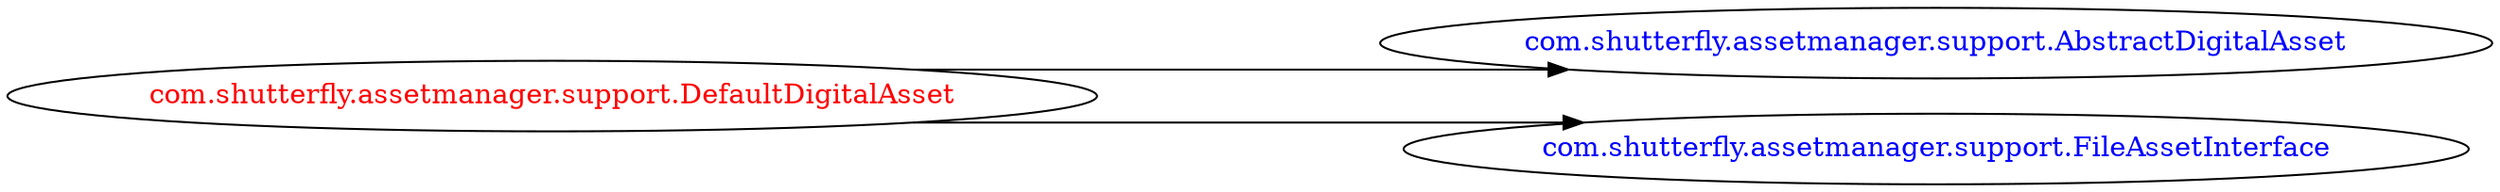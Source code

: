 digraph dependencyGraph {
 concentrate=true;
 ranksep="2.0";
 rankdir="LR"; 
 splines="ortho";
"com.shutterfly.assetmanager.support.DefaultDigitalAsset" [fontcolor="red"];
"com.shutterfly.assetmanager.support.AbstractDigitalAsset" [ fontcolor="blue" ];
"com.shutterfly.assetmanager.support.DefaultDigitalAsset"->"com.shutterfly.assetmanager.support.AbstractDigitalAsset";
"com.shutterfly.assetmanager.support.FileAssetInterface" [ fontcolor="blue" ];
"com.shutterfly.assetmanager.support.DefaultDigitalAsset"->"com.shutterfly.assetmanager.support.FileAssetInterface";
}